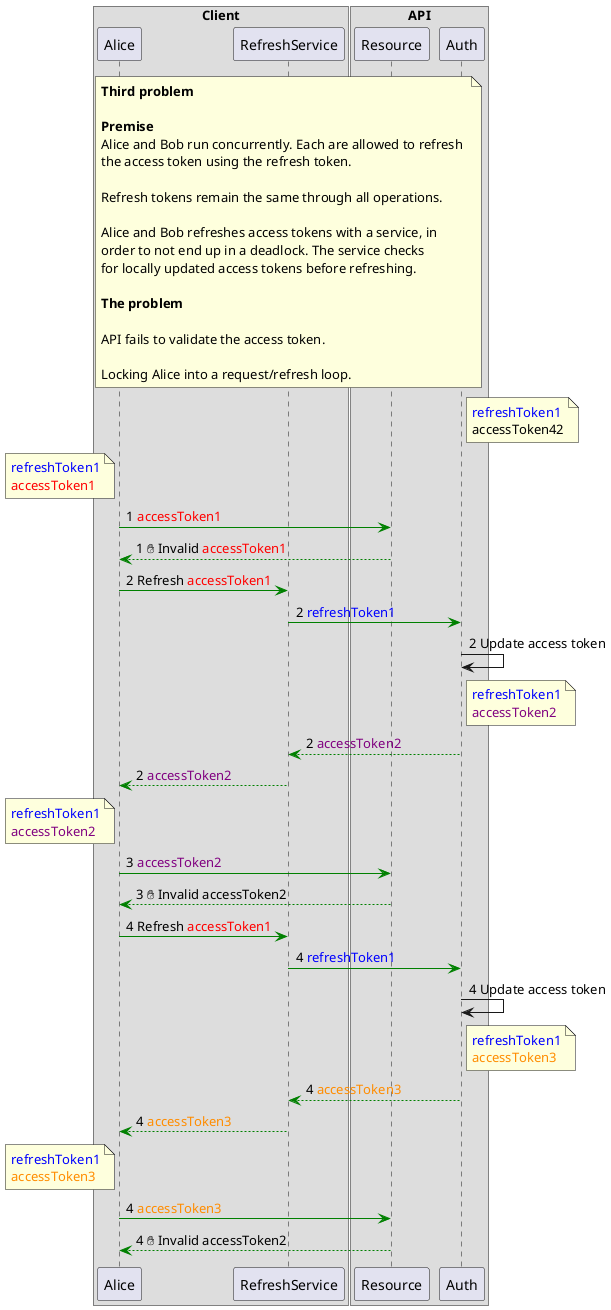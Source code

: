 @startuml

box Client
participant Alice as a
participant RefreshService as refresh
end box

box API
participant Resource as res
participant Auth as auth
end box

note over refresh
**Third problem**

**Premise**
Alice and Bob run concurrently. Each are allowed to refresh 
the access token using the refresh token.

Refresh tokens remain the same through all operations.

Alice and Bob refreshes access tokens with a service, in
order to not end up in a deadlock. The service checks
for locally updated access tokens before refreshing.

**The problem**

API fails to validate the access token.

Locking Alice into a request/refresh loop.
end note

note right of auth
<color blue>refreshToken1</color>
<color black>accessToken42</color>
end note

note left of a
<color blue>refreshToken1</color>
<color red>accessToken1</color>
end note

a -[#green]> res: 1 <color red>accessToken1</color>

a <[#green]-- res: 1 ✋ Invalid <color red>accessToken1</color>

a -[#green]> refresh: 2 Refresh <color red>accessToken1</color>
refresh -[#green]> auth: 2 <color blue>refreshToken1</color>

auth -> auth: 2 Update access token

note right of auth
<color blue>refreshToken1</color>
<color purple>accessToken2</color>
end note

refresh <[#green]-- auth: 2 <color purple>accessToken2</color>

a <[#green]-- refresh: 2 <color purple>accessToken2</color>

note left of a
<color blue>refreshToken1</color>
<color purple>accessToken2</color>
end note

a -[#green]> res: 3 <color purple>accessToken2</color>

a <[#green]-- res: 3 ✋ Invalid accessToken2



a -[#green]> refresh: 4 Refresh <color red>accessToken1</color>
refresh -[#green]> auth: 4 <color blue>refreshToken1</color>

auth -> auth: 4 Update access token

note right of auth
<color blue>refreshToken1</color>
<color darkorange>accessToken3</color>
end note

refresh <[#green]-- auth: 4 <color darkorange>accessToken3</color>

a <[#green]-- refresh: 4 <color darkorange>accessToken3</color>

note left of a
<color blue>refreshToken1</color>
<color darkorange>accessToken3</color>
end note

a -[#green]> res: 4 <color darkorange>accessToken3</color>

a <[#green]-- res: 4 ✋ Invalid accessToken2

@enduml